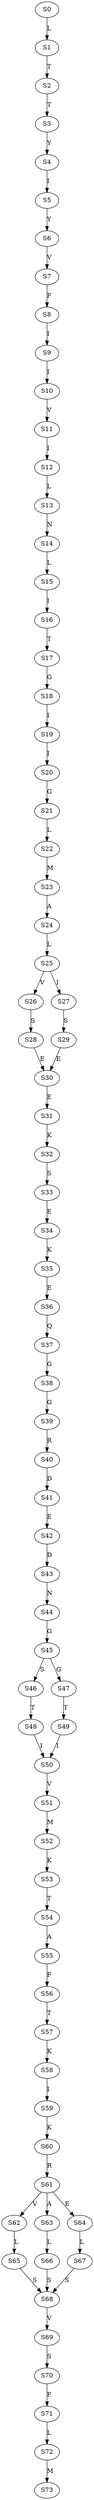 strict digraph  {
	S0 -> S1 [ label = L ];
	S1 -> S2 [ label = T ];
	S2 -> S3 [ label = T ];
	S3 -> S4 [ label = Y ];
	S4 -> S5 [ label = I ];
	S5 -> S6 [ label = Y ];
	S6 -> S7 [ label = V ];
	S7 -> S8 [ label = F ];
	S8 -> S9 [ label = I ];
	S9 -> S10 [ label = I ];
	S10 -> S11 [ label = V ];
	S11 -> S12 [ label = I ];
	S12 -> S13 [ label = L ];
	S13 -> S14 [ label = N ];
	S14 -> S15 [ label = L ];
	S15 -> S16 [ label = I ];
	S16 -> S17 [ label = T ];
	S17 -> S18 [ label = G ];
	S18 -> S19 [ label = I ];
	S19 -> S20 [ label = I ];
	S20 -> S21 [ label = G ];
	S21 -> S22 [ label = L ];
	S22 -> S23 [ label = M ];
	S23 -> S24 [ label = A ];
	S24 -> S25 [ label = L ];
	S25 -> S26 [ label = V ];
	S25 -> S27 [ label = I ];
	S26 -> S28 [ label = S ];
	S27 -> S29 [ label = S ];
	S28 -> S30 [ label = E ];
	S29 -> S30 [ label = E ];
	S30 -> S31 [ label = E ];
	S31 -> S32 [ label = K ];
	S32 -> S33 [ label = S ];
	S33 -> S34 [ label = E ];
	S34 -> S35 [ label = K ];
	S35 -> S36 [ label = E ];
	S36 -> S37 [ label = Q ];
	S37 -> S38 [ label = G ];
	S38 -> S39 [ label = G ];
	S39 -> S40 [ label = R ];
	S40 -> S41 [ label = D ];
	S41 -> S42 [ label = E ];
	S42 -> S43 [ label = D ];
	S43 -> S44 [ label = N ];
	S44 -> S45 [ label = G ];
	S45 -> S46 [ label = S ];
	S45 -> S47 [ label = G ];
	S46 -> S48 [ label = T ];
	S47 -> S49 [ label = T ];
	S48 -> S50 [ label = I ];
	S49 -> S50 [ label = I ];
	S50 -> S51 [ label = V ];
	S51 -> S52 [ label = M ];
	S52 -> S53 [ label = K ];
	S53 -> S54 [ label = T ];
	S54 -> S55 [ label = A ];
	S55 -> S56 [ label = F ];
	S56 -> S57 [ label = T ];
	S57 -> S58 [ label = K ];
	S58 -> S59 [ label = I ];
	S59 -> S60 [ label = K ];
	S60 -> S61 [ label = R ];
	S61 -> S62 [ label = V ];
	S61 -> S63 [ label = A ];
	S61 -> S64 [ label = E ];
	S62 -> S65 [ label = L ];
	S63 -> S66 [ label = L ];
	S64 -> S67 [ label = L ];
	S65 -> S68 [ label = S ];
	S66 -> S68 [ label = S ];
	S67 -> S68 [ label = S ];
	S68 -> S69 [ label = V ];
	S69 -> S70 [ label = S ];
	S70 -> S71 [ label = F ];
	S71 -> S72 [ label = L ];
	S72 -> S73 [ label = M ];
}
